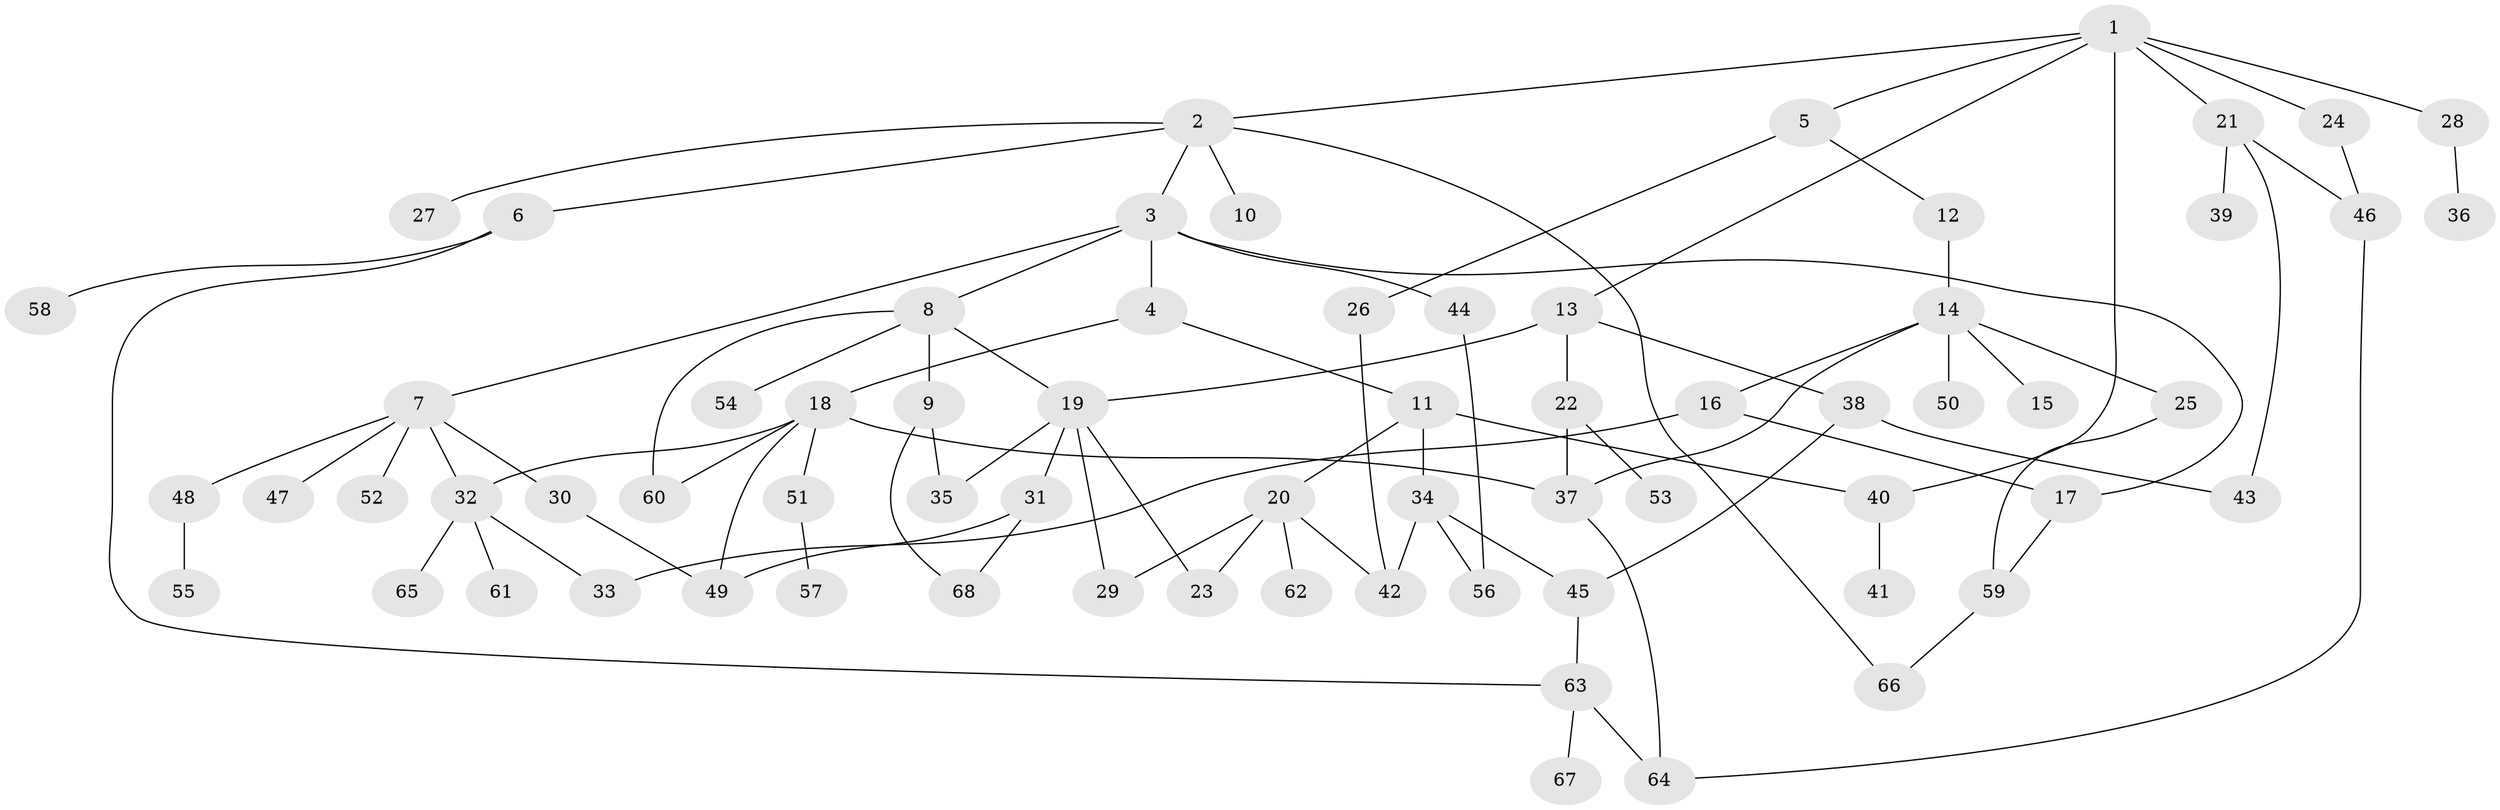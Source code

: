 // coarse degree distribution, {7: 0.02127659574468085, 6: 0.10638297872340426, 3: 0.2127659574468085, 5: 0.06382978723404255, 1: 0.2978723404255319, 2: 0.1702127659574468, 4: 0.1276595744680851}
// Generated by graph-tools (version 1.1) at 2025/16/03/04/25 18:16:57]
// undirected, 68 vertices, 92 edges
graph export_dot {
graph [start="1"]
  node [color=gray90,style=filled];
  1;
  2;
  3;
  4;
  5;
  6;
  7;
  8;
  9;
  10;
  11;
  12;
  13;
  14;
  15;
  16;
  17;
  18;
  19;
  20;
  21;
  22;
  23;
  24;
  25;
  26;
  27;
  28;
  29;
  30;
  31;
  32;
  33;
  34;
  35;
  36;
  37;
  38;
  39;
  40;
  41;
  42;
  43;
  44;
  45;
  46;
  47;
  48;
  49;
  50;
  51;
  52;
  53;
  54;
  55;
  56;
  57;
  58;
  59;
  60;
  61;
  62;
  63;
  64;
  65;
  66;
  67;
  68;
  1 -- 2;
  1 -- 5;
  1 -- 13;
  1 -- 21;
  1 -- 24;
  1 -- 28;
  1 -- 40;
  2 -- 3;
  2 -- 6;
  2 -- 10;
  2 -- 27;
  2 -- 66;
  3 -- 4;
  3 -- 7;
  3 -- 8;
  3 -- 44;
  3 -- 17;
  4 -- 11;
  4 -- 18;
  5 -- 12;
  5 -- 26;
  6 -- 58;
  6 -- 63;
  7 -- 30;
  7 -- 32;
  7 -- 47;
  7 -- 48;
  7 -- 52;
  8 -- 9;
  8 -- 54;
  8 -- 60;
  8 -- 19;
  9 -- 68;
  9 -- 35;
  11 -- 20;
  11 -- 34;
  11 -- 40;
  12 -- 14;
  13 -- 19;
  13 -- 22;
  13 -- 38;
  14 -- 15;
  14 -- 16;
  14 -- 25;
  14 -- 50;
  14 -- 37;
  16 -- 17;
  16 -- 33;
  17 -- 59;
  18 -- 37;
  18 -- 51;
  18 -- 32;
  18 -- 60;
  18 -- 49;
  19 -- 23;
  19 -- 29;
  19 -- 31;
  19 -- 35;
  20 -- 62;
  20 -- 23;
  20 -- 29;
  20 -- 42;
  21 -- 39;
  21 -- 46;
  21 -- 43;
  22 -- 53;
  22 -- 37;
  24 -- 46;
  25 -- 59;
  26 -- 42;
  28 -- 36;
  30 -- 49;
  31 -- 49;
  31 -- 68;
  32 -- 33;
  32 -- 61;
  32 -- 65;
  34 -- 42;
  34 -- 56;
  34 -- 45;
  37 -- 64;
  38 -- 43;
  38 -- 45;
  40 -- 41;
  44 -- 56;
  45 -- 63;
  46 -- 64;
  48 -- 55;
  51 -- 57;
  59 -- 66;
  63 -- 64;
  63 -- 67;
}
